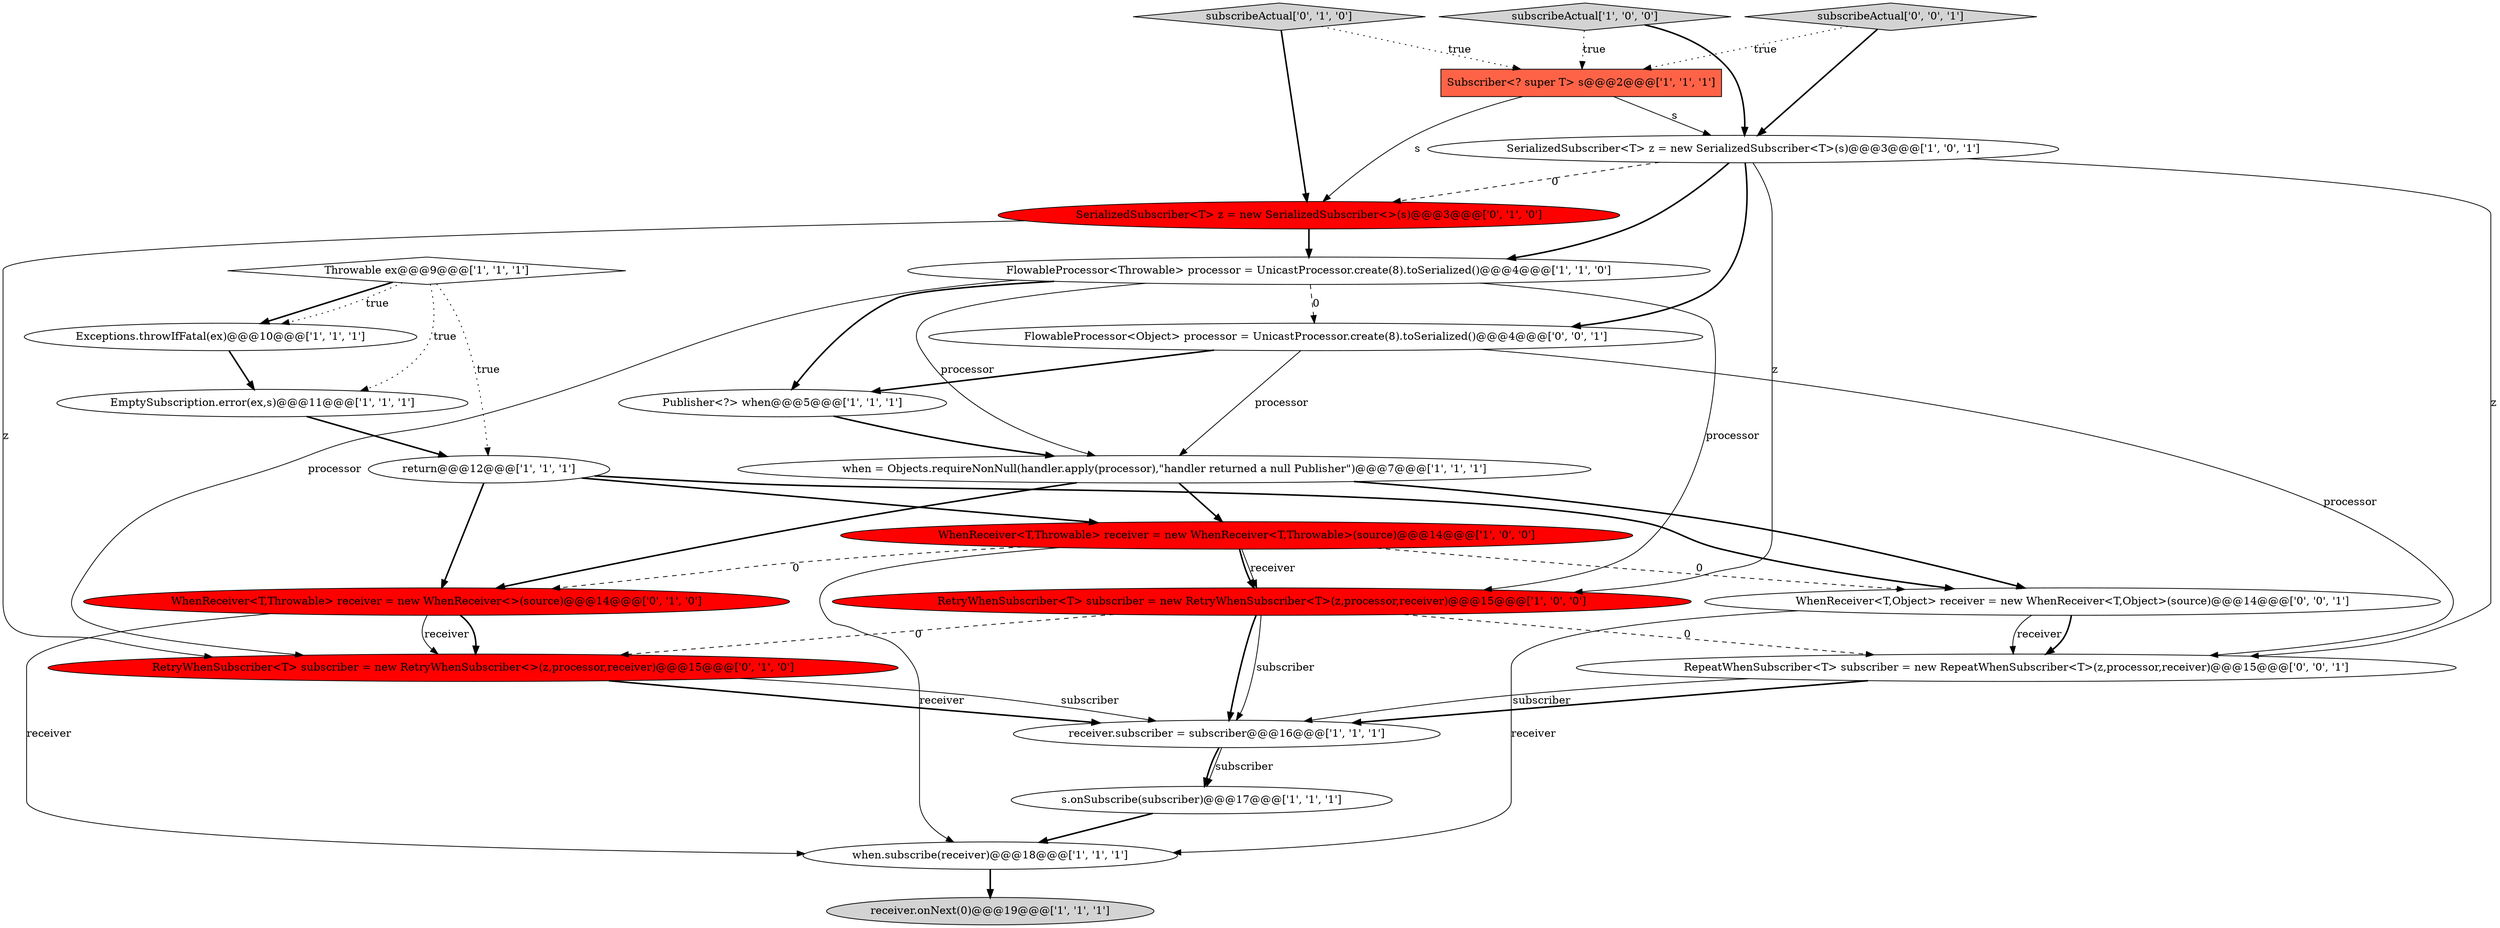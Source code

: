 digraph {
15 [style = filled, label = "Publisher<?> when@@@5@@@['1', '1', '1']", fillcolor = white, shape = ellipse image = "AAA0AAABBB1BBB"];
12 [style = filled, label = "RetryWhenSubscriber<T> subscriber = new RetryWhenSubscriber<T>(z,processor,receiver)@@@15@@@['1', '0', '0']", fillcolor = red, shape = ellipse image = "AAA1AAABBB1BBB"];
20 [style = filled, label = "subscribeActual['0', '0', '1']", fillcolor = lightgray, shape = diamond image = "AAA0AAABBB3BBB"];
13 [style = filled, label = "WhenReceiver<T,Throwable> receiver = new WhenReceiver<T,Throwable>(source)@@@14@@@['1', '0', '0']", fillcolor = red, shape = ellipse image = "AAA1AAABBB1BBB"];
18 [style = filled, label = "SerializedSubscriber<T> z = new SerializedSubscriber<>(s)@@@3@@@['0', '1', '0']", fillcolor = red, shape = ellipse image = "AAA1AAABBB2BBB"];
19 [style = filled, label = "RetryWhenSubscriber<T> subscriber = new RetryWhenSubscriber<>(z,processor,receiver)@@@15@@@['0', '1', '0']", fillcolor = red, shape = ellipse image = "AAA1AAABBB2BBB"];
22 [style = filled, label = "FlowableProcessor<Object> processor = UnicastProcessor.create(8).toSerialized()@@@4@@@['0', '0', '1']", fillcolor = white, shape = ellipse image = "AAA0AAABBB3BBB"];
10 [style = filled, label = "return@@@12@@@['1', '1', '1']", fillcolor = white, shape = ellipse image = "AAA0AAABBB1BBB"];
21 [style = filled, label = "WhenReceiver<T,Object> receiver = new WhenReceiver<T,Object>(source)@@@14@@@['0', '0', '1']", fillcolor = white, shape = ellipse image = "AAA0AAABBB3BBB"];
8 [style = filled, label = "SerializedSubscriber<T> z = new SerializedSubscriber<T>(s)@@@3@@@['1', '0', '1']", fillcolor = white, shape = ellipse image = "AAA0AAABBB1BBB"];
5 [style = filled, label = "receiver.subscriber = subscriber@@@16@@@['1', '1', '1']", fillcolor = white, shape = ellipse image = "AAA0AAABBB1BBB"];
17 [style = filled, label = "WhenReceiver<T,Throwable> receiver = new WhenReceiver<>(source)@@@14@@@['0', '1', '0']", fillcolor = red, shape = ellipse image = "AAA1AAABBB2BBB"];
1 [style = filled, label = "Throwable ex@@@9@@@['1', '1', '1']", fillcolor = white, shape = diamond image = "AAA0AAABBB1BBB"];
6 [style = filled, label = "EmptySubscription.error(ex,s)@@@11@@@['1', '1', '1']", fillcolor = white, shape = ellipse image = "AAA0AAABBB1BBB"];
7 [style = filled, label = "Subscriber<? super T> s@@@2@@@['1', '1', '1']", fillcolor = tomato, shape = box image = "AAA0AAABBB1BBB"];
2 [style = filled, label = "Exceptions.throwIfFatal(ex)@@@10@@@['1', '1', '1']", fillcolor = white, shape = ellipse image = "AAA0AAABBB1BBB"];
3 [style = filled, label = "when.subscribe(receiver)@@@18@@@['1', '1', '1']", fillcolor = white, shape = ellipse image = "AAA0AAABBB1BBB"];
9 [style = filled, label = "FlowableProcessor<Throwable> processor = UnicastProcessor.create(8).toSerialized()@@@4@@@['1', '1', '0']", fillcolor = white, shape = ellipse image = "AAA0AAABBB1BBB"];
4 [style = filled, label = "receiver.onNext(0)@@@19@@@['1', '1', '1']", fillcolor = lightgray, shape = ellipse image = "AAA0AAABBB1BBB"];
0 [style = filled, label = "subscribeActual['1', '0', '0']", fillcolor = lightgray, shape = diamond image = "AAA0AAABBB1BBB"];
14 [style = filled, label = "s.onSubscribe(subscriber)@@@17@@@['1', '1', '1']", fillcolor = white, shape = ellipse image = "AAA0AAABBB1BBB"];
16 [style = filled, label = "subscribeActual['0', '1', '0']", fillcolor = lightgray, shape = diamond image = "AAA0AAABBB2BBB"];
23 [style = filled, label = "RepeatWhenSubscriber<T> subscriber = new RepeatWhenSubscriber<T>(z,processor,receiver)@@@15@@@['0', '0', '1']", fillcolor = white, shape = ellipse image = "AAA0AAABBB3BBB"];
11 [style = filled, label = "when = Objects.requireNonNull(handler.apply(processor),\"handler returned a null Publisher\")@@@7@@@['1', '1', '1']", fillcolor = white, shape = ellipse image = "AAA0AAABBB1BBB"];
14->3 [style = bold, label=""];
16->18 [style = bold, label=""];
22->15 [style = bold, label=""];
1->10 [style = dotted, label="true"];
12->23 [style = dashed, label="0"];
12->5 [style = bold, label=""];
22->11 [style = solid, label="processor"];
23->5 [style = bold, label=""];
9->19 [style = solid, label="processor"];
7->18 [style = solid, label="s"];
2->6 [style = bold, label=""];
17->3 [style = solid, label="receiver"];
11->21 [style = bold, label=""];
13->17 [style = dashed, label="0"];
12->5 [style = solid, label="subscriber"];
13->12 [style = solid, label="receiver"];
9->22 [style = dashed, label="0"];
10->17 [style = bold, label=""];
10->21 [style = bold, label=""];
5->14 [style = bold, label=""];
8->12 [style = solid, label="z"];
20->7 [style = dotted, label="true"];
18->19 [style = solid, label="z"];
3->4 [style = bold, label=""];
17->19 [style = bold, label=""];
19->5 [style = solid, label="subscriber"];
8->22 [style = bold, label=""];
8->23 [style = solid, label="z"];
19->5 [style = bold, label=""];
16->7 [style = dotted, label="true"];
22->23 [style = solid, label="processor"];
20->8 [style = bold, label=""];
9->11 [style = solid, label="processor"];
13->12 [style = bold, label=""];
13->21 [style = dashed, label="0"];
15->11 [style = bold, label=""];
21->23 [style = solid, label="receiver"];
10->13 [style = bold, label=""];
12->19 [style = dashed, label="0"];
9->15 [style = bold, label=""];
6->10 [style = bold, label=""];
5->14 [style = solid, label="subscriber"];
11->13 [style = bold, label=""];
7->8 [style = solid, label="s"];
0->8 [style = bold, label=""];
8->9 [style = bold, label=""];
18->9 [style = bold, label=""];
17->19 [style = solid, label="receiver"];
11->17 [style = bold, label=""];
1->6 [style = dotted, label="true"];
8->18 [style = dashed, label="0"];
1->2 [style = bold, label=""];
21->3 [style = solid, label="receiver"];
23->5 [style = solid, label="subscriber"];
1->2 [style = dotted, label="true"];
9->12 [style = solid, label="processor"];
13->3 [style = solid, label="receiver"];
0->7 [style = dotted, label="true"];
21->23 [style = bold, label=""];
}

